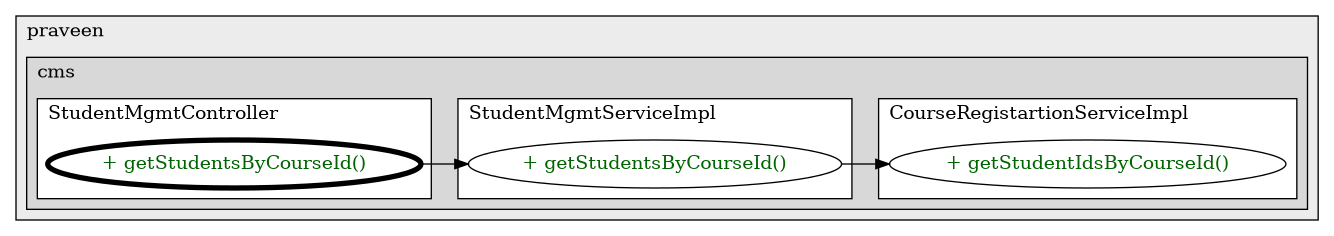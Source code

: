 @startuml

/' diagram meta data start
config=CallConfiguration;
{
  "rootMethod": "s.praveen.cms.controller.StudentMgmtController#getStudentsByCourseId(long)",
  "projectClassification": {
    "searchMode": "OpenProject", // OpenProject, AllProjects
    "includedProjects": "",
    "pathEndKeywords": "*.impl",
    "isClientPath": "",
    "isClientName": "",
    "isTestPath": "",
    "isTestName": "",
    "isMappingPath": "",
    "isMappingName": "",
    "isDataAccessPath": "",
    "isDataAccessName": "",
    "isDataStructurePath": "",
    "isDataStructureName": "",
    "isInterfaceStructuresPath": "",
    "isInterfaceStructuresName": "",
    "isEntryPointPath": "",
    "isEntryPointName": "",
    "treatFinalFieldsAsMandatory": false
  },
  "graphRestriction": {
    "classPackageExcludeFilter": "",
    "classPackageIncludeFilter": "",
    "classNameExcludeFilter": "",
    "classNameIncludeFilter": "",
    "methodNameExcludeFilter": "",
    "methodNameIncludeFilter": "",
    "removeByInheritance": "", // inheritance/annotation based filtering is done in a second step
    "removeByAnnotation": "",
    "removeByClassPackage": "", // cleanup the graph after inheritance/annotation based filtering is done
    "removeByClassName": "",
    "cutMappings": false,
    "cutEnum": true,
    "cutTests": true,
    "cutClient": true,
    "cutDataAccess": true,
    "cutInterfaceStructures": true,
    "cutDataStructures": true,
    "cutGetterAndSetter": true,
    "cutConstructors": true
  },
  "graphTraversal": {
    "forwardDepth": 3,
    "backwardDepth": 3,
    "classPackageExcludeFilter": "",
    "classPackageIncludeFilter": "",
    "classNameExcludeFilter": "",
    "classNameIncludeFilter": "",
    "methodNameExcludeFilter": "",
    "methodNameIncludeFilter": "",
    "hideMappings": false,
    "hideDataStructures": false,
    "hidePrivateMethods": true,
    "hideInterfaceCalls": true, // indirection: implementation -> interface (is hidden) -> implementation
    "onlyShowApplicationEntryPoints": false, // root node is included
    "useMethodCallsForStructureDiagram": "ForwardOnly" // ForwardOnly, BothDirections, No
  },
  "details": {
    "aggregation": "GroupByClass", // ByClass, GroupByClass, None
    "showMethodParametersTypes": false,
    "showMethodParametersNames": false,
    "showMethodReturnType": false,
    "showPackageLevels": 2,
    "showCallOrder": false,
    "edgeMode": "MethodsOnly", // TypesOnly, MethodsOnly, TypesAndMethods, MethodsAndDirectTypeUsage
    "showDetailedClassStructure": false
  },
  "rootClass": "s.praveen.cms.controller.StudentMgmtController",
  "extensionCallbackMethod": "" // qualified.class.name#methodName - signature: public static String method(String)
}
diagram meta data end '/



digraph g {
    rankdir="LR"
    splines=polyline
    

'nodes 
subgraph cluster_321882441 { 
   	label=praveen
	labeljust=l
	fillcolor="#ececec"
	style=filled
   
   subgraph cluster_1915834990 { 
   	label=cms
	labeljust=l
	fillcolor="#d8d8d8"
	style=filled
   
   subgraph cluster_195806399 { 
   	label=CourseRegistartionServiceImpl
	labeljust=l
	fillcolor=white
	style=filled
   
   CourseRegistartionServiceImpl105350576XXXgetStudentIdsByCourseId3327612[
	label="+ getStudentIdsByCourseId()"
	style=filled
	fillcolor=white
	tooltip="CourseRegistartionServiceImpl

&#10;  Gets student ids by course id.&#10; &#10;  @param courseId the course id&#10;  @return the student ids by course id&#10; "
	fontcolor=darkgreen
];
} 

subgraph cluster_2103373789 { 
   	label=StudentMgmtController
	labeljust=l
	fillcolor=white
	style=filled
   
   StudentMgmtController1177992531XXXgetStudentsByCourseId3327612[
	label="+ getStudentsByCourseId()"
	style=filled
	fillcolor=white
	tooltip="StudentMgmtController

&#10;  This should be accessible only to the&#10; &#10;  @param courseId passed CourseID&#10;  @return the students by course id&#10; "
	penwidth=4
	fontcolor=darkgreen
];
} 

subgraph cluster_333075799 { 
   	label=StudentMgmtServiceImpl
	labeljust=l
	fillcolor=white
	style=filled
   
   StudentMgmtServiceImpl105350576XXXgetStudentsByCourseId3327612[
	label="+ getStudentsByCourseId()"
	style=filled
	fillcolor=white
	tooltip="StudentMgmtServiceImpl

&#10;  Gets students by course id.&#10; &#10;  @param id the id&#10;  @return the students by course id&#10; "
	fontcolor=darkgreen
];
} 
} 
} 

'edges    
StudentMgmtController1177992531XXXgetStudentsByCourseId3327612 -> StudentMgmtServiceImpl105350576XXXgetStudentsByCourseId3327612;
StudentMgmtServiceImpl105350576XXXgetStudentsByCourseId3327612 -> CourseRegistartionServiceImpl105350576XXXgetStudentIdsByCourseId3327612;
    
}
@enduml